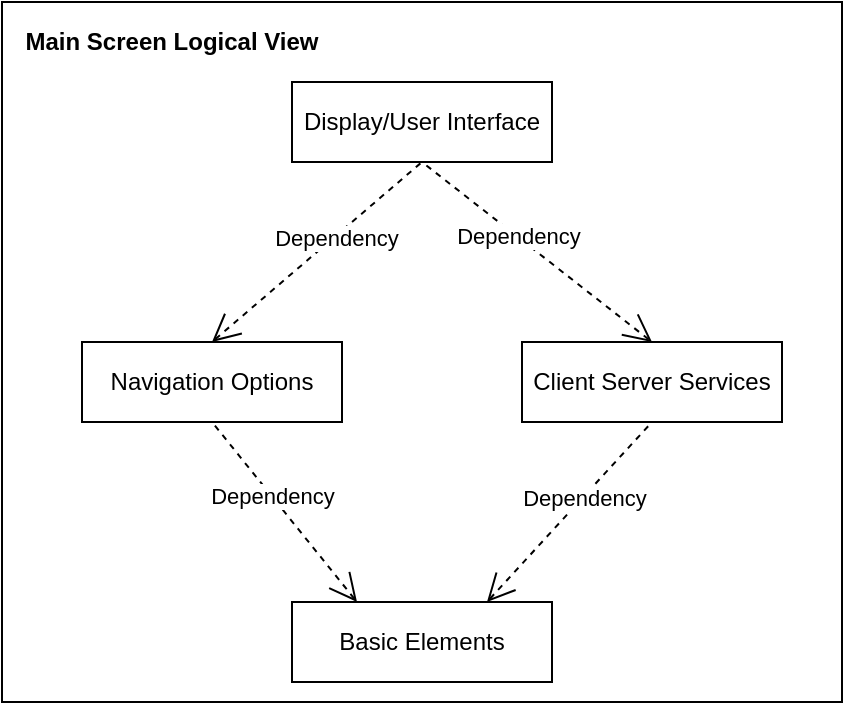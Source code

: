 <mxfile version="13.10.0" type="google"><diagram id="T67jNgdVk7EUnVRQVDtM" name="Page-1"><mxGraphModel dx="2062" dy="1122" grid="1" gridSize="10" guides="1" tooltips="1" connect="1" arrows="1" fold="1" page="1" pageScale="1" pageWidth="850" pageHeight="1100" math="0" shadow="0"><root><mxCell id="0"/><mxCell id="1" parent="0"/><mxCell id="_pZxdrt33uovfeMQGgkP-1" value="" style="rounded=0;whiteSpace=wrap;html=1;" vertex="1" parent="1"><mxGeometry x="190" y="180" width="420" height="350" as="geometry"/></mxCell><mxCell id="_pZxdrt33uovfeMQGgkP-2" value="&lt;b&gt;Main Screen Logical View&lt;/b&gt;" style="text;html=1;strokeColor=none;fillColor=none;align=center;verticalAlign=middle;whiteSpace=wrap;rounded=0;" vertex="1" parent="1"><mxGeometry x="200" y="190" width="150" height="20" as="geometry"/></mxCell><mxCell id="_pZxdrt33uovfeMQGgkP-3" value="Display/User Interface" style="rounded=0;whiteSpace=wrap;html=1;" vertex="1" parent="1"><mxGeometry x="335" y="220" width="130" height="40" as="geometry"/></mxCell><mxCell id="_pZxdrt33uovfeMQGgkP-4" value="Basic Elements" style="rounded=0;whiteSpace=wrap;html=1;" vertex="1" parent="1"><mxGeometry x="335" y="480" width="130" height="40" as="geometry"/></mxCell><mxCell id="_pZxdrt33uovfeMQGgkP-5" value="Navigation Options" style="rounded=0;whiteSpace=wrap;html=1;" vertex="1" parent="1"><mxGeometry x="230" y="350" width="130" height="40" as="geometry"/></mxCell><mxCell id="_pZxdrt33uovfeMQGgkP-6" value="Client Server Services" style="rounded=0;whiteSpace=wrap;html=1;" vertex="1" parent="1"><mxGeometry x="450" y="350" width="130" height="40" as="geometry"/></mxCell><mxCell id="_pZxdrt33uovfeMQGgkP-7" value="" style="endArrow=none;endSize=12;dashed=1;html=1;exitX=0.5;exitY=0;exitDx=0;exitDy=0;entryX=0.5;entryY=1;entryDx=0;entryDy=0;startArrow=open;startFill=0;endFill=0;startSize=12;" edge="1" parent="1" source="_pZxdrt33uovfeMQGgkP-5" target="_pZxdrt33uovfeMQGgkP-3"><mxGeometry width="160" relative="1" as="geometry"><mxPoint x="265" y="320" as="sourcePoint"/><mxPoint x="400" y="240" as="targetPoint"/><Array as="points"/></mxGeometry></mxCell><mxCell id="_pZxdrt33uovfeMQGgkP-8" value="Dependency" style="edgeLabel;html=1;align=center;verticalAlign=middle;resizable=0;points=[];" vertex="1" connectable="0" parent="_pZxdrt33uovfeMQGgkP-7"><mxGeometry x="0.175" relative="1" as="geometry"><mxPoint as="offset"/></mxGeometry></mxCell><mxCell id="_pZxdrt33uovfeMQGgkP-9" value="" style="endArrow=none;endSize=12;dashed=1;html=1;entryX=0.5;entryY=1;entryDx=0;entryDy=0;exitX=0.5;exitY=0;exitDx=0;exitDy=0;startArrow=open;startFill=0;endFill=0;startSize=12;" edge="1" parent="1" source="_pZxdrt33uovfeMQGgkP-6" target="_pZxdrt33uovfeMQGgkP-3"><mxGeometry width="160" relative="1" as="geometry"><mxPoint x="470" y="400" as="sourcePoint"/><mxPoint x="490" y="290" as="targetPoint"/><Array as="points"/></mxGeometry></mxCell><mxCell id="_pZxdrt33uovfeMQGgkP-10" value="Dependency" style="edgeLabel;html=1;align=center;verticalAlign=middle;resizable=0;points=[];" vertex="1" connectable="0" parent="_pZxdrt33uovfeMQGgkP-9"><mxGeometry x="0.175" relative="1" as="geometry"><mxPoint as="offset"/></mxGeometry></mxCell><mxCell id="_pZxdrt33uovfeMQGgkP-11" value="" style="endArrow=none;endSize=12;dashed=1;html=1;entryX=0.5;entryY=1;entryDx=0;entryDy=0;exitX=0.75;exitY=0;exitDx=0;exitDy=0;startArrow=open;startFill=0;endFill=0;startSize=12;" edge="1" parent="1" source="_pZxdrt33uovfeMQGgkP-4" target="_pZxdrt33uovfeMQGgkP-6"><mxGeometry width="160" relative="1" as="geometry"><mxPoint x="380" y="540" as="sourcePoint"/><mxPoint x="400" y="430" as="targetPoint"/><Array as="points"/></mxGeometry></mxCell><mxCell id="_pZxdrt33uovfeMQGgkP-12" value="Dependency" style="edgeLabel;html=1;align=center;verticalAlign=middle;resizable=0;points=[];" vertex="1" connectable="0" parent="_pZxdrt33uovfeMQGgkP-11"><mxGeometry x="0.175" relative="1" as="geometry"><mxPoint as="offset"/></mxGeometry></mxCell><mxCell id="_pZxdrt33uovfeMQGgkP-13" value="" style="endArrow=none;endSize=12;dashed=1;html=1;entryX=0.5;entryY=1;entryDx=0;entryDy=0;exitX=0.25;exitY=0;exitDx=0;exitDy=0;startArrow=open;startFill=0;endFill=0;startSize=12;" edge="1" parent="1" source="_pZxdrt33uovfeMQGgkP-4" target="_pZxdrt33uovfeMQGgkP-5"><mxGeometry width="160" relative="1" as="geometry"><mxPoint x="300" y="490" as="sourcePoint"/><mxPoint x="320" y="380" as="targetPoint"/><Array as="points"/></mxGeometry></mxCell><mxCell id="_pZxdrt33uovfeMQGgkP-14" value="Dependency" style="edgeLabel;html=1;align=center;verticalAlign=middle;resizable=0;points=[];" vertex="1" connectable="0" parent="_pZxdrt33uovfeMQGgkP-13"><mxGeometry x="0.175" relative="1" as="geometry"><mxPoint as="offset"/></mxGeometry></mxCell></root></mxGraphModel></diagram></mxfile>